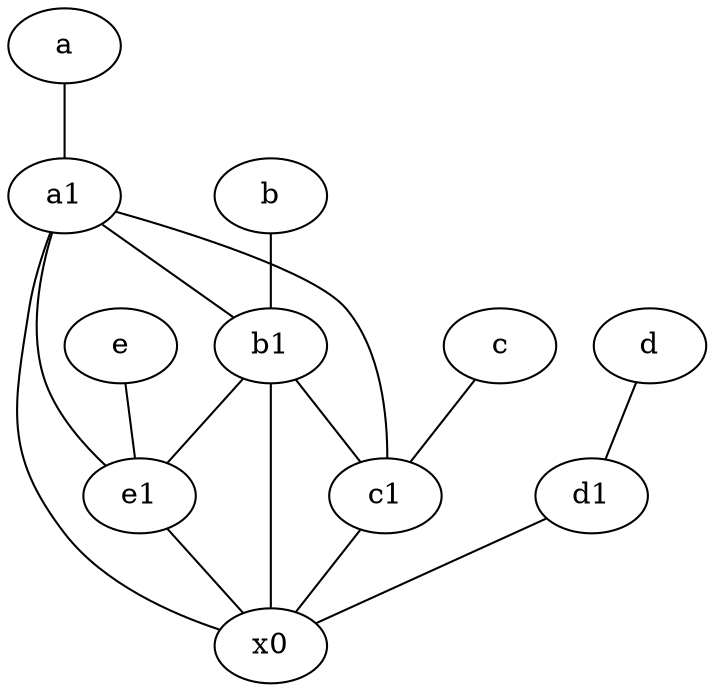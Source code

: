 graph {
	node [labelfontsize=50]
	a1 [labelfontsize=50 pos="8,3!"]
	b [labelfontsize=50 pos="10,4!"]
	e1 [labelfontsize=50 pos="7,7!"]
	c [labelfontsize=50 pos="4.5,2!"]
	x0 [labelfontsize=50]
	d [labelfontsize=50 pos="2,5!"]
	b1 [labelfontsize=50 pos="9,4!"]
	a [labelfontsize=50 pos="8,2!"]
	c1 [labelfontsize=50 pos="4.5,3!"]
	d1 [labelfontsize=50 pos="3,5!"]
	e [labelfontsize=50 pos="7,9!"]
	b1 -- x0
	e -- e1
	b1 -- e1
	c -- c1
	a1 -- c1
	b -- b1
	a1 -- b1
	e1 -- x0
	c1 -- x0
	a1 -- x0
	d -- d1
	a -- a1
	b1 -- c1
	a1 -- e1
	d1 -- x0
}
